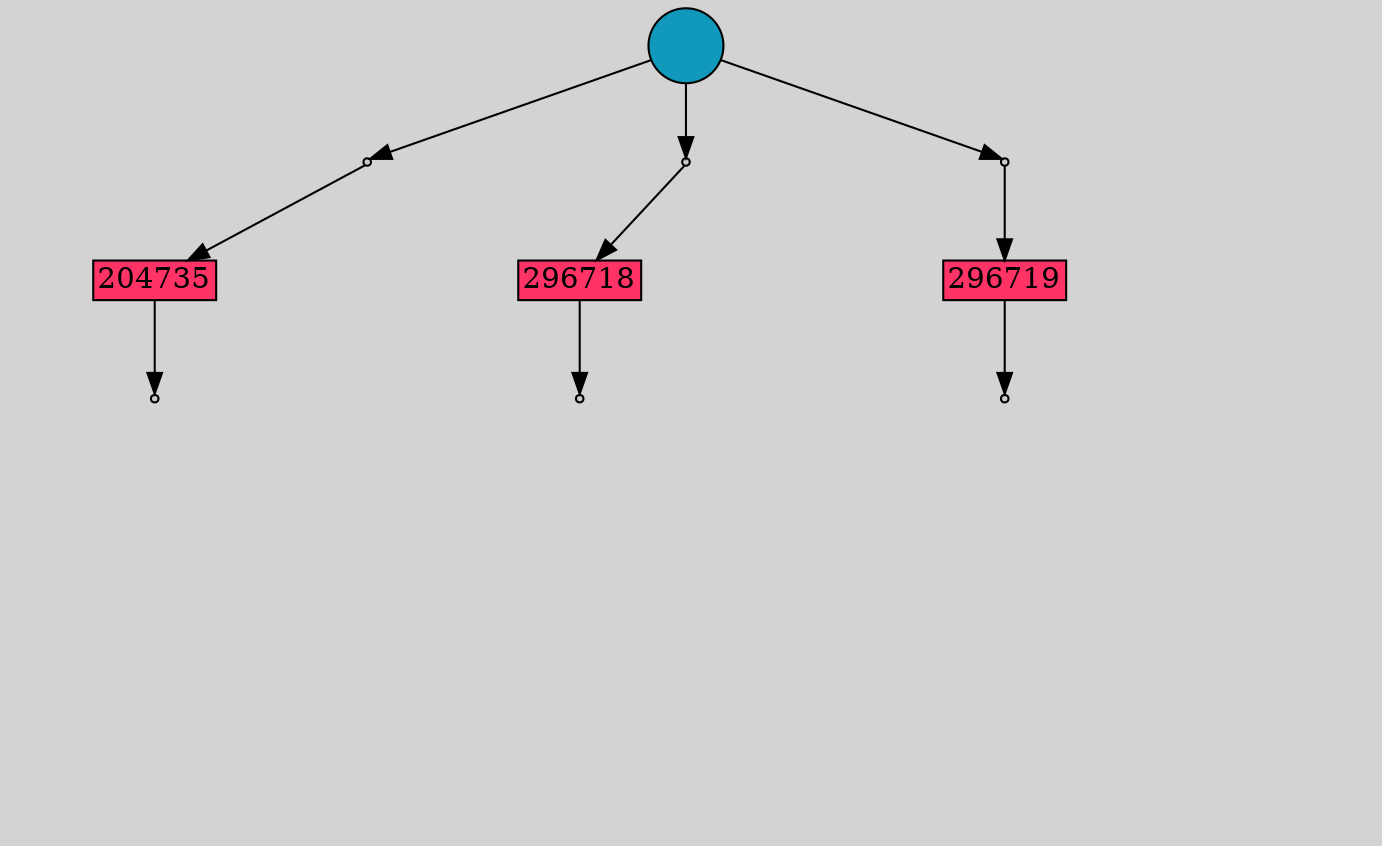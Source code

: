 // File exported with GEGELATI v1.4.0
// On the 2025-07-06 02:37:58
// With the File::TPGGraphDotExporter
digraph{
	graph[pad = "0.212, 0.055" bgcolor = lightgray]
	node[shape=circle style = filled label = ""]
		T296446 [fillcolor="#1199bb"]
		A204735 [fillcolor="#ff3366" shape=box margin=0.03 width=0 height=0 label="204735"]
		A296718 [fillcolor="#ff3366" shape=box margin=0.03 width=0 height=0 label="296718"]
		A296719 [fillcolor="#ff3366" shape=box margin=0.03 width=0 height=0 label="296719"]
		P1111677 [fillcolor="#cccccc" shape=point label="0"] //
		I1111677 [shape=box style=invis label="6|0&1|2#1|5&#92;n"] //0.089243|0.849499|
		P1111677 -> I1111677[style=invis]
		A204735 [fillcolor="#ff3366" shape=box margin=0.03 width=0 height=0 label="204735"]
		T296446 -> P1111677 -> A204735
		P1111678 [fillcolor="#cccccc" shape=point label="0"] //
		I1111678 [shape=box style=invis label="2|0&1|8#1|2&#92;n"] //0.877042|-0.857410|
		P1111678 -> I1111678[style=invis]
		A296718 [fillcolor="#ff3366" shape=box margin=0.03 width=0 height=0 label="296718"]
		T296446 -> P1111678 -> A296718
		P1111679 [fillcolor="#cccccc" shape=point label="0"] //
		I1111679 [shape=box style=invis label="7|2&1|6#1|0&#92;n14|0&0|2#0|1&#92;n"] //-0.983585|0.836455|0.399429|-0.867289|
		P1111679 -> I1111679[style=invis]
		A296719 [fillcolor="#ff3366" shape=box margin=0.03 width=0 height=0 label="296719"]
		T296446 -> P1111679 -> A296719
		P1111680 [fillcolor="#cccccc" shape=point label="1"] //
		I1111680 [shape=box style=invis label="13|3&1|9#1|7&#92;n7|3&0|3#0|7&#92;n18|5&0|3#1|5&#92;n0|4&1|7#0|5&#92;n2|0&0|4#1|4&#92;n1|5&0|4#0|8&#92;n12|0&0|5#1|2&#92;n11|0&0|0#1|2&#92;n9|0&0|0#0|1&#92;n"] //0.742629|0.708201|-0.770119|0.292593|-0.630687|-0.271625|-0.803241|-0.138421|-0.519296|-0.320123|0.151666|0.547218|-0.263636|-1.906661|0.583770|0.949929|-0.384827|0.515110|
		P1111680 -> I1111680[style=invis]
		A204735 -> P1111680
		P1111681 [fillcolor="#cccccc" shape=point label="1"] //
		I1111681 [shape=box style=invis label="9|2&1|7#1|10&#92;n16|0&0|2#0|2&#92;n"] //0.593102|-0.977177|-0.709527|-0.367774|
		P1111681 -> I1111681[style=invis]
		A296718 -> P1111681
		P1111682 [fillcolor="#cccccc" shape=point label="1"] //
		I1111682 [shape=box style=invis label="11|3&1|1#1|6&#92;n18|5&0|3#1|5&#92;n0|4&1|7#0|5&#92;n1|2&1|0#1|5&#92;n18|1&0|2#1|4&#92;n2|0&0|4#1|4&#92;n10|4&1|0#0|9&#92;n1|5&0|4#0|8&#92;n12|0&0|5#1|2&#92;n11|0&0|0#1|2&#92;n9|0&0|0#0|1&#92;n"] //0.500525|-0.950311|-0.630687|-0.271625|-0.803241|-0.138421|0.663785|0.585858|-0.197405|0.326697|-0.519296|-0.320123|0.214332|-0.577971|0.151666|0.547218|-0.263636|-1.906661|0.583770|0.766638|-0.384827|0.515110|
		P1111682 -> I1111682[style=invis]
		A296719 -> P1111682
}
